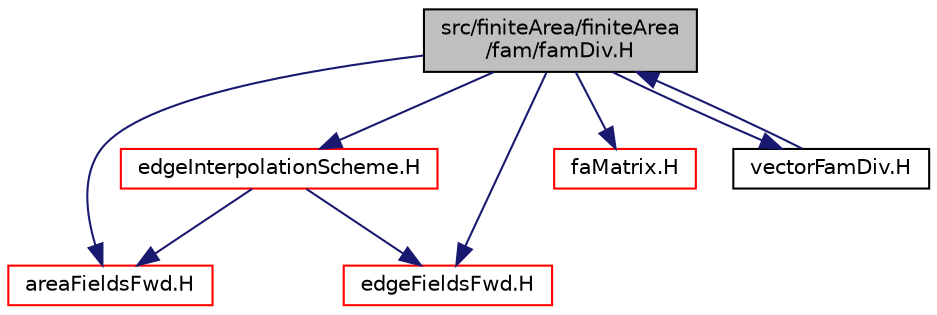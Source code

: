 digraph "src/finiteArea/finiteArea/fam/famDiv.H"
{
  bgcolor="transparent";
  edge [fontname="Helvetica",fontsize="10",labelfontname="Helvetica",labelfontsize="10"];
  node [fontname="Helvetica",fontsize="10",shape=record];
  Node1 [label="src/finiteArea/finiteArea\l/fam/famDiv.H",height=0.2,width=0.4,color="black", fillcolor="grey75", style="filled" fontcolor="black"];
  Node1 -> Node2 [color="midnightblue",fontsize="10",style="solid",fontname="Helvetica"];
  Node2 [label="areaFieldsFwd.H",height=0.2,width=0.4,color="red",URL="$areaFieldsFwd_8H.html",tooltip="Forwards and collection of common area field types. "];
  Node1 -> Node3 [color="midnightblue",fontsize="10",style="solid",fontname="Helvetica"];
  Node3 [label="edgeFieldsFwd.H",height=0.2,width=0.4,color="red",URL="$edgeFieldsFwd_8H.html",tooltip="Forwards for edge field types. "];
  Node1 -> Node4 [color="midnightblue",fontsize="10",style="solid",fontname="Helvetica"];
  Node4 [label="edgeInterpolationScheme.H",height=0.2,width=0.4,color="red",URL="$edgeInterpolationScheme_8H.html"];
  Node4 -> Node2 [color="midnightblue",fontsize="10",style="solid",fontname="Helvetica"];
  Node4 -> Node3 [color="midnightblue",fontsize="10",style="solid",fontname="Helvetica"];
  Node1 -> Node5 [color="midnightblue",fontsize="10",style="solid",fontname="Helvetica"];
  Node5 [label="faMatrix.H",height=0.2,width=0.4,color="red",URL="$faMatrix_8H.html"];
  Node1 -> Node6 [color="midnightblue",fontsize="10",style="solid",fontname="Helvetica"];
  Node6 [label="vectorFamDiv.H",height=0.2,width=0.4,color="black",URL="$vectorFamDiv_8H.html",tooltip="Specialisation of fam div for a flux. "];
  Node6 -> Node1 [color="midnightblue",fontsize="10",style="solid",fontname="Helvetica"];
}
